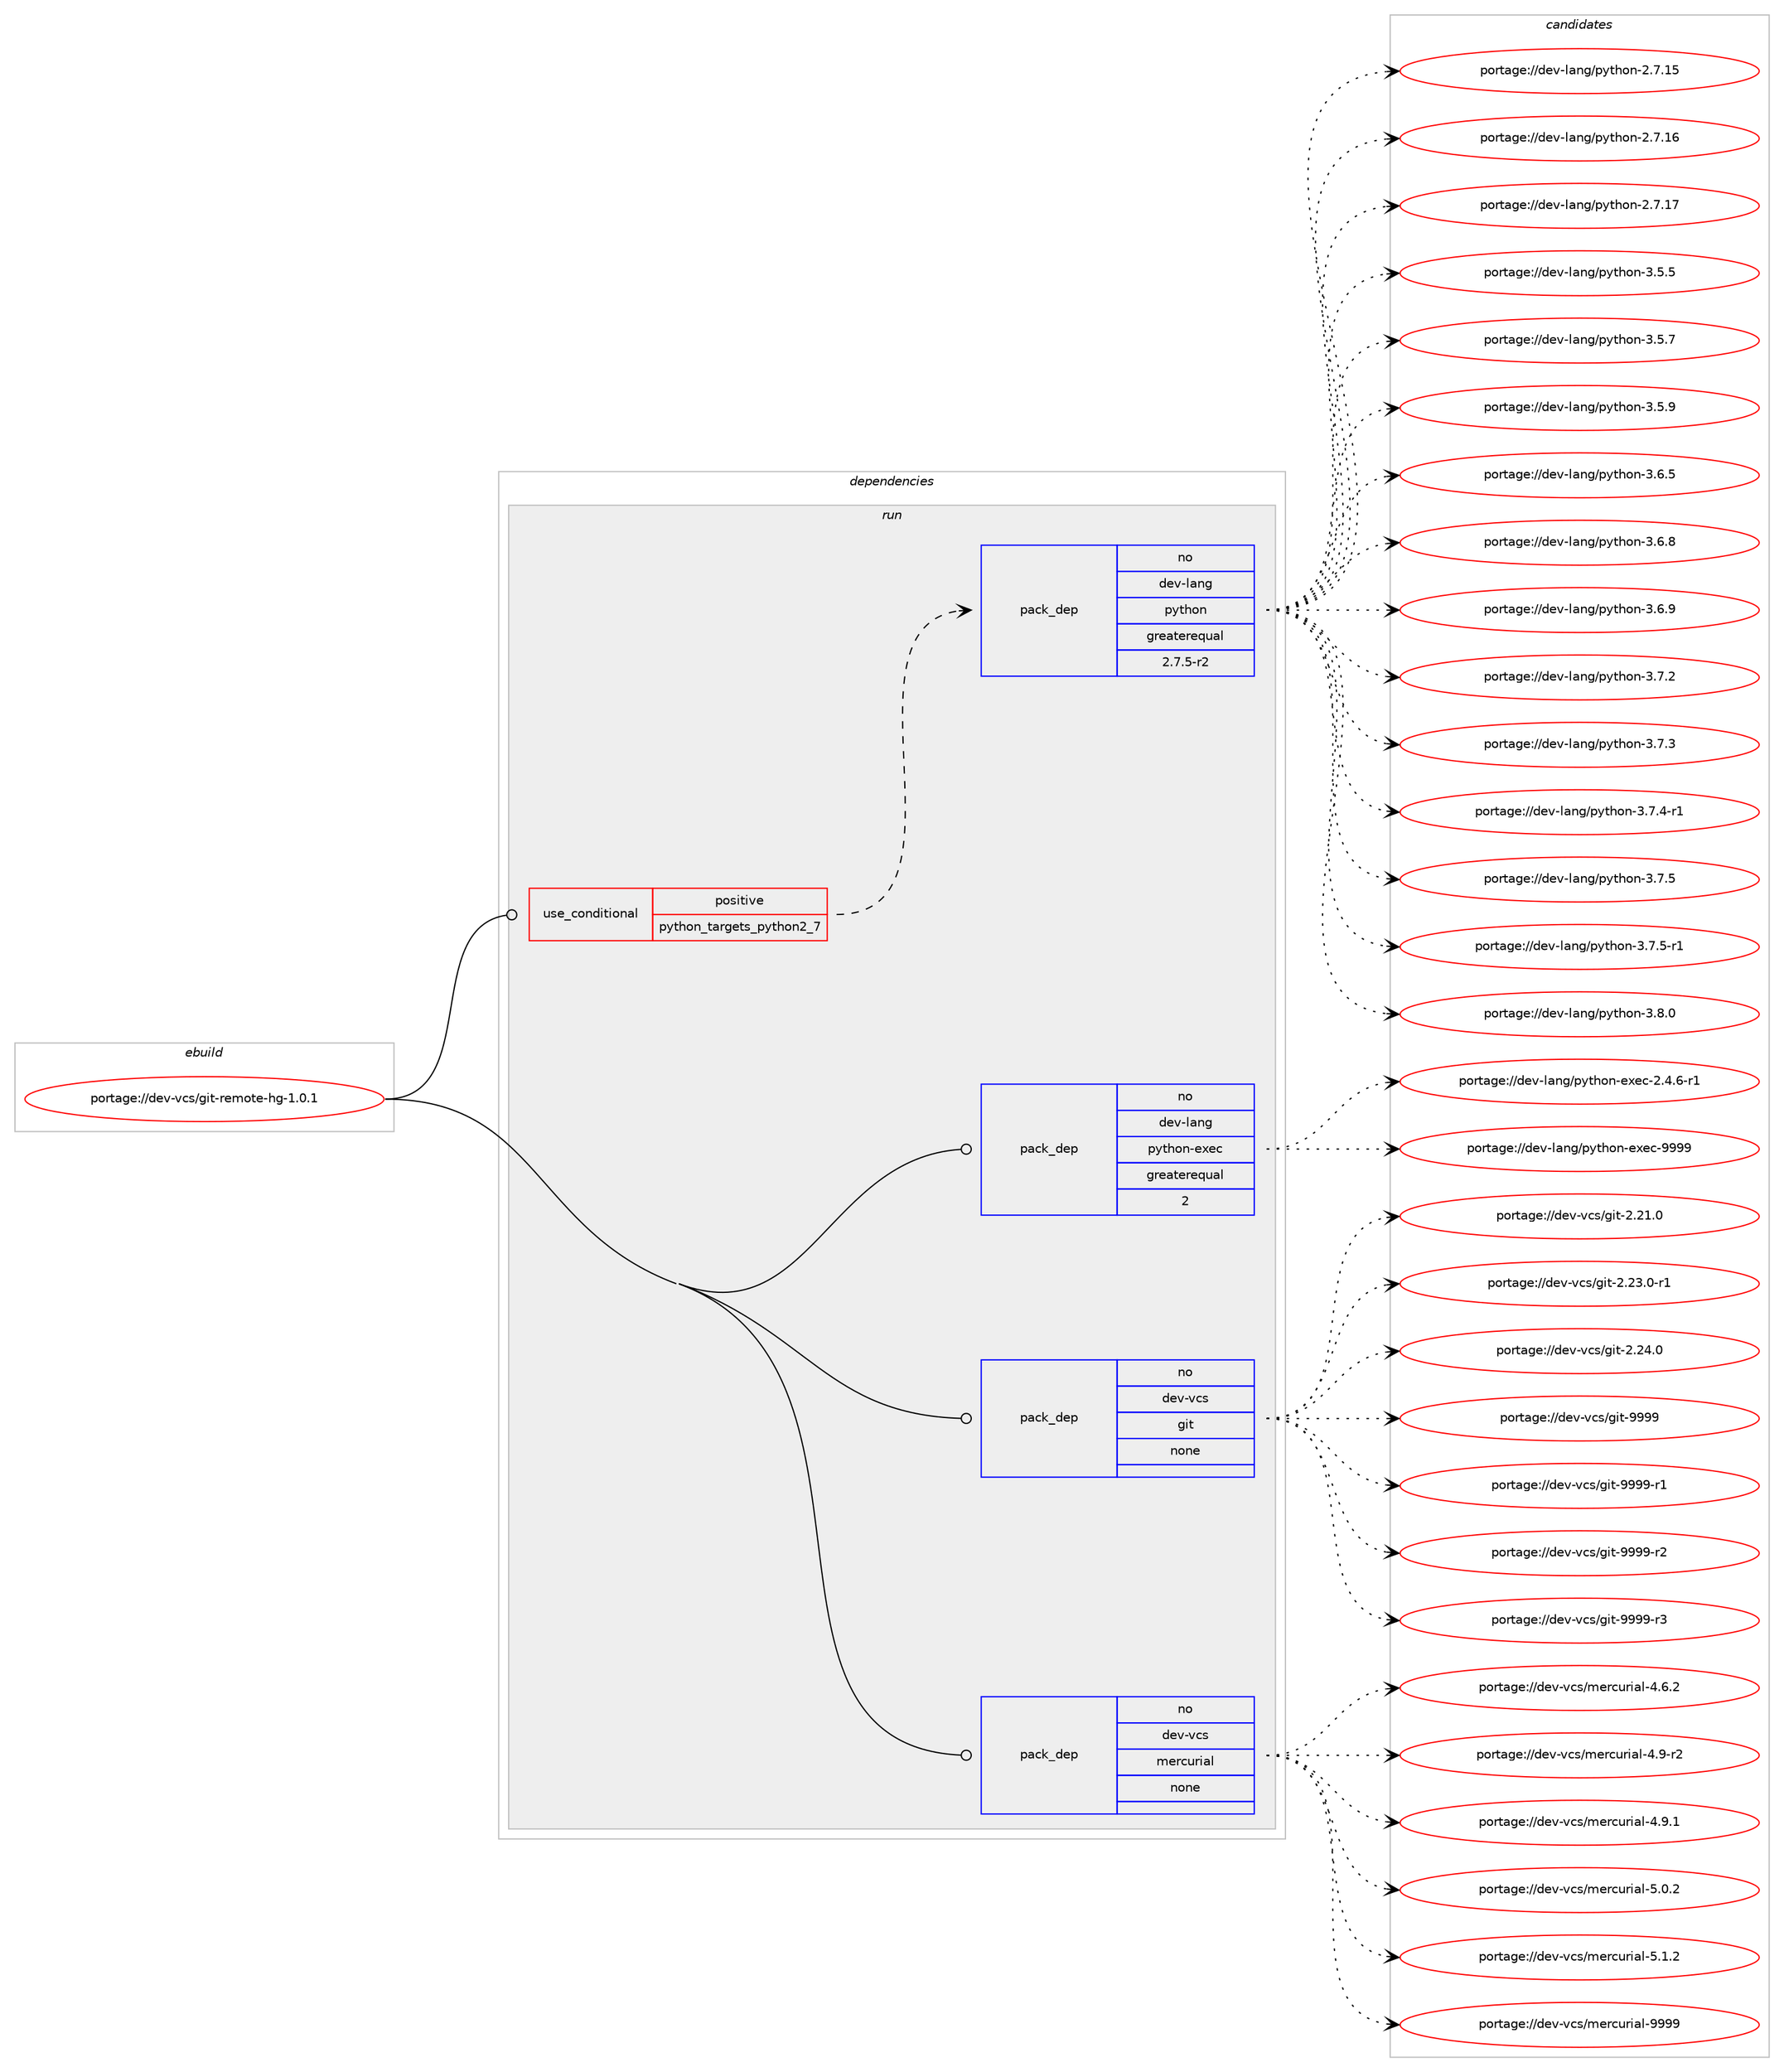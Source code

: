 digraph prolog {

# *************
# Graph options
# *************

newrank=true;
concentrate=true;
compound=true;
graph [rankdir=LR,fontname=Helvetica,fontsize=10,ranksep=1.5];#, ranksep=2.5, nodesep=0.2];
edge  [arrowhead=vee];
node  [fontname=Helvetica,fontsize=10];

# **********
# The ebuild
# **********

subgraph cluster_leftcol {
color=gray;
rank=same;
label=<<i>ebuild</i>>;
id [label="portage://dev-vcs/git-remote-hg-1.0.1", color=red, width=4, href="../dev-vcs/git-remote-hg-1.0.1.svg"];
}

# ****************
# The dependencies
# ****************

subgraph cluster_midcol {
color=gray;
label=<<i>dependencies</i>>;
subgraph cluster_compile {
fillcolor="#eeeeee";
style=filled;
label=<<i>compile</i>>;
}
subgraph cluster_compileandrun {
fillcolor="#eeeeee";
style=filled;
label=<<i>compile and run</i>>;
}
subgraph cluster_run {
fillcolor="#eeeeee";
style=filled;
label=<<i>run</i>>;
subgraph cond72328 {
dependency267545 [label=<<TABLE BORDER="0" CELLBORDER="1" CELLSPACING="0" CELLPADDING="4"><TR><TD ROWSPAN="3" CELLPADDING="10">use_conditional</TD></TR><TR><TD>positive</TD></TR><TR><TD>python_targets_python2_7</TD></TR></TABLE>>, shape=none, color=red];
subgraph pack191479 {
dependency267546 [label=<<TABLE BORDER="0" CELLBORDER="1" CELLSPACING="0" CELLPADDING="4" WIDTH="220"><TR><TD ROWSPAN="6" CELLPADDING="30">pack_dep</TD></TR><TR><TD WIDTH="110">no</TD></TR><TR><TD>dev-lang</TD></TR><TR><TD>python</TD></TR><TR><TD>greaterequal</TD></TR><TR><TD>2.7.5-r2</TD></TR></TABLE>>, shape=none, color=blue];
}
dependency267545:e -> dependency267546:w [weight=20,style="dashed",arrowhead="vee"];
}
id:e -> dependency267545:w [weight=20,style="solid",arrowhead="odot"];
subgraph pack191480 {
dependency267547 [label=<<TABLE BORDER="0" CELLBORDER="1" CELLSPACING="0" CELLPADDING="4" WIDTH="220"><TR><TD ROWSPAN="6" CELLPADDING="30">pack_dep</TD></TR><TR><TD WIDTH="110">no</TD></TR><TR><TD>dev-lang</TD></TR><TR><TD>python-exec</TD></TR><TR><TD>greaterequal</TD></TR><TR><TD>2</TD></TR></TABLE>>, shape=none, color=blue];
}
id:e -> dependency267547:w [weight=20,style="solid",arrowhead="odot"];
subgraph pack191481 {
dependency267548 [label=<<TABLE BORDER="0" CELLBORDER="1" CELLSPACING="0" CELLPADDING="4" WIDTH="220"><TR><TD ROWSPAN="6" CELLPADDING="30">pack_dep</TD></TR><TR><TD WIDTH="110">no</TD></TR><TR><TD>dev-vcs</TD></TR><TR><TD>git</TD></TR><TR><TD>none</TD></TR><TR><TD></TD></TR></TABLE>>, shape=none, color=blue];
}
id:e -> dependency267548:w [weight=20,style="solid",arrowhead="odot"];
subgraph pack191482 {
dependency267549 [label=<<TABLE BORDER="0" CELLBORDER="1" CELLSPACING="0" CELLPADDING="4" WIDTH="220"><TR><TD ROWSPAN="6" CELLPADDING="30">pack_dep</TD></TR><TR><TD WIDTH="110">no</TD></TR><TR><TD>dev-vcs</TD></TR><TR><TD>mercurial</TD></TR><TR><TD>none</TD></TR><TR><TD></TD></TR></TABLE>>, shape=none, color=blue];
}
id:e -> dependency267549:w [weight=20,style="solid",arrowhead="odot"];
}
}

# **************
# The candidates
# **************

subgraph cluster_choices {
rank=same;
color=gray;
label=<<i>candidates</i>>;

subgraph choice191479 {
color=black;
nodesep=1;
choiceportage10010111845108971101034711212111610411111045504655464953 [label="portage://dev-lang/python-2.7.15", color=red, width=4,href="../dev-lang/python-2.7.15.svg"];
choiceportage10010111845108971101034711212111610411111045504655464954 [label="portage://dev-lang/python-2.7.16", color=red, width=4,href="../dev-lang/python-2.7.16.svg"];
choiceportage10010111845108971101034711212111610411111045504655464955 [label="portage://dev-lang/python-2.7.17", color=red, width=4,href="../dev-lang/python-2.7.17.svg"];
choiceportage100101118451089711010347112121116104111110455146534653 [label="portage://dev-lang/python-3.5.5", color=red, width=4,href="../dev-lang/python-3.5.5.svg"];
choiceportage100101118451089711010347112121116104111110455146534655 [label="portage://dev-lang/python-3.5.7", color=red, width=4,href="../dev-lang/python-3.5.7.svg"];
choiceportage100101118451089711010347112121116104111110455146534657 [label="portage://dev-lang/python-3.5.9", color=red, width=4,href="../dev-lang/python-3.5.9.svg"];
choiceportage100101118451089711010347112121116104111110455146544653 [label="portage://dev-lang/python-3.6.5", color=red, width=4,href="../dev-lang/python-3.6.5.svg"];
choiceportage100101118451089711010347112121116104111110455146544656 [label="portage://dev-lang/python-3.6.8", color=red, width=4,href="../dev-lang/python-3.6.8.svg"];
choiceportage100101118451089711010347112121116104111110455146544657 [label="portage://dev-lang/python-3.6.9", color=red, width=4,href="../dev-lang/python-3.6.9.svg"];
choiceportage100101118451089711010347112121116104111110455146554650 [label="portage://dev-lang/python-3.7.2", color=red, width=4,href="../dev-lang/python-3.7.2.svg"];
choiceportage100101118451089711010347112121116104111110455146554651 [label="portage://dev-lang/python-3.7.3", color=red, width=4,href="../dev-lang/python-3.7.3.svg"];
choiceportage1001011184510897110103471121211161041111104551465546524511449 [label="portage://dev-lang/python-3.7.4-r1", color=red, width=4,href="../dev-lang/python-3.7.4-r1.svg"];
choiceportage100101118451089711010347112121116104111110455146554653 [label="portage://dev-lang/python-3.7.5", color=red, width=4,href="../dev-lang/python-3.7.5.svg"];
choiceportage1001011184510897110103471121211161041111104551465546534511449 [label="portage://dev-lang/python-3.7.5-r1", color=red, width=4,href="../dev-lang/python-3.7.5-r1.svg"];
choiceportage100101118451089711010347112121116104111110455146564648 [label="portage://dev-lang/python-3.8.0", color=red, width=4,href="../dev-lang/python-3.8.0.svg"];
dependency267546:e -> choiceportage10010111845108971101034711212111610411111045504655464953:w [style=dotted,weight="100"];
dependency267546:e -> choiceportage10010111845108971101034711212111610411111045504655464954:w [style=dotted,weight="100"];
dependency267546:e -> choiceportage10010111845108971101034711212111610411111045504655464955:w [style=dotted,weight="100"];
dependency267546:e -> choiceportage100101118451089711010347112121116104111110455146534653:w [style=dotted,weight="100"];
dependency267546:e -> choiceportage100101118451089711010347112121116104111110455146534655:w [style=dotted,weight="100"];
dependency267546:e -> choiceportage100101118451089711010347112121116104111110455146534657:w [style=dotted,weight="100"];
dependency267546:e -> choiceportage100101118451089711010347112121116104111110455146544653:w [style=dotted,weight="100"];
dependency267546:e -> choiceportage100101118451089711010347112121116104111110455146544656:w [style=dotted,weight="100"];
dependency267546:e -> choiceportage100101118451089711010347112121116104111110455146544657:w [style=dotted,weight="100"];
dependency267546:e -> choiceportage100101118451089711010347112121116104111110455146554650:w [style=dotted,weight="100"];
dependency267546:e -> choiceportage100101118451089711010347112121116104111110455146554651:w [style=dotted,weight="100"];
dependency267546:e -> choiceportage1001011184510897110103471121211161041111104551465546524511449:w [style=dotted,weight="100"];
dependency267546:e -> choiceportage100101118451089711010347112121116104111110455146554653:w [style=dotted,weight="100"];
dependency267546:e -> choiceportage1001011184510897110103471121211161041111104551465546534511449:w [style=dotted,weight="100"];
dependency267546:e -> choiceportage100101118451089711010347112121116104111110455146564648:w [style=dotted,weight="100"];
}
subgraph choice191480 {
color=black;
nodesep=1;
choiceportage10010111845108971101034711212111610411111045101120101994550465246544511449 [label="portage://dev-lang/python-exec-2.4.6-r1", color=red, width=4,href="../dev-lang/python-exec-2.4.6-r1.svg"];
choiceportage10010111845108971101034711212111610411111045101120101994557575757 [label="portage://dev-lang/python-exec-9999", color=red, width=4,href="../dev-lang/python-exec-9999.svg"];
dependency267547:e -> choiceportage10010111845108971101034711212111610411111045101120101994550465246544511449:w [style=dotted,weight="100"];
dependency267547:e -> choiceportage10010111845108971101034711212111610411111045101120101994557575757:w [style=dotted,weight="100"];
}
subgraph choice191481 {
color=black;
nodesep=1;
choiceportage10010111845118991154710310511645504650494648 [label="portage://dev-vcs/git-2.21.0", color=red, width=4,href="../dev-vcs/git-2.21.0.svg"];
choiceportage100101118451189911547103105116455046505146484511449 [label="portage://dev-vcs/git-2.23.0-r1", color=red, width=4,href="../dev-vcs/git-2.23.0-r1.svg"];
choiceportage10010111845118991154710310511645504650524648 [label="portage://dev-vcs/git-2.24.0", color=red, width=4,href="../dev-vcs/git-2.24.0.svg"];
choiceportage1001011184511899115471031051164557575757 [label="portage://dev-vcs/git-9999", color=red, width=4,href="../dev-vcs/git-9999.svg"];
choiceportage10010111845118991154710310511645575757574511449 [label="portage://dev-vcs/git-9999-r1", color=red, width=4,href="../dev-vcs/git-9999-r1.svg"];
choiceportage10010111845118991154710310511645575757574511450 [label="portage://dev-vcs/git-9999-r2", color=red, width=4,href="../dev-vcs/git-9999-r2.svg"];
choiceportage10010111845118991154710310511645575757574511451 [label="portage://dev-vcs/git-9999-r3", color=red, width=4,href="../dev-vcs/git-9999-r3.svg"];
dependency267548:e -> choiceportage10010111845118991154710310511645504650494648:w [style=dotted,weight="100"];
dependency267548:e -> choiceportage100101118451189911547103105116455046505146484511449:w [style=dotted,weight="100"];
dependency267548:e -> choiceportage10010111845118991154710310511645504650524648:w [style=dotted,weight="100"];
dependency267548:e -> choiceportage1001011184511899115471031051164557575757:w [style=dotted,weight="100"];
dependency267548:e -> choiceportage10010111845118991154710310511645575757574511449:w [style=dotted,weight="100"];
dependency267548:e -> choiceportage10010111845118991154710310511645575757574511450:w [style=dotted,weight="100"];
dependency267548:e -> choiceportage10010111845118991154710310511645575757574511451:w [style=dotted,weight="100"];
}
subgraph choice191482 {
color=black;
nodesep=1;
choiceportage1001011184511899115471091011149911711410597108455246544650 [label="portage://dev-vcs/mercurial-4.6.2", color=red, width=4,href="../dev-vcs/mercurial-4.6.2.svg"];
choiceportage1001011184511899115471091011149911711410597108455246574511450 [label="portage://dev-vcs/mercurial-4.9-r2", color=red, width=4,href="../dev-vcs/mercurial-4.9-r2.svg"];
choiceportage1001011184511899115471091011149911711410597108455246574649 [label="portage://dev-vcs/mercurial-4.9.1", color=red, width=4,href="../dev-vcs/mercurial-4.9.1.svg"];
choiceportage1001011184511899115471091011149911711410597108455346484650 [label="portage://dev-vcs/mercurial-5.0.2", color=red, width=4,href="../dev-vcs/mercurial-5.0.2.svg"];
choiceportage1001011184511899115471091011149911711410597108455346494650 [label="portage://dev-vcs/mercurial-5.1.2", color=red, width=4,href="../dev-vcs/mercurial-5.1.2.svg"];
choiceportage10010111845118991154710910111499117114105971084557575757 [label="portage://dev-vcs/mercurial-9999", color=red, width=4,href="../dev-vcs/mercurial-9999.svg"];
dependency267549:e -> choiceportage1001011184511899115471091011149911711410597108455246544650:w [style=dotted,weight="100"];
dependency267549:e -> choiceportage1001011184511899115471091011149911711410597108455246574511450:w [style=dotted,weight="100"];
dependency267549:e -> choiceportage1001011184511899115471091011149911711410597108455246574649:w [style=dotted,weight="100"];
dependency267549:e -> choiceportage1001011184511899115471091011149911711410597108455346484650:w [style=dotted,weight="100"];
dependency267549:e -> choiceportage1001011184511899115471091011149911711410597108455346494650:w [style=dotted,weight="100"];
dependency267549:e -> choiceportage10010111845118991154710910111499117114105971084557575757:w [style=dotted,weight="100"];
}
}

}
